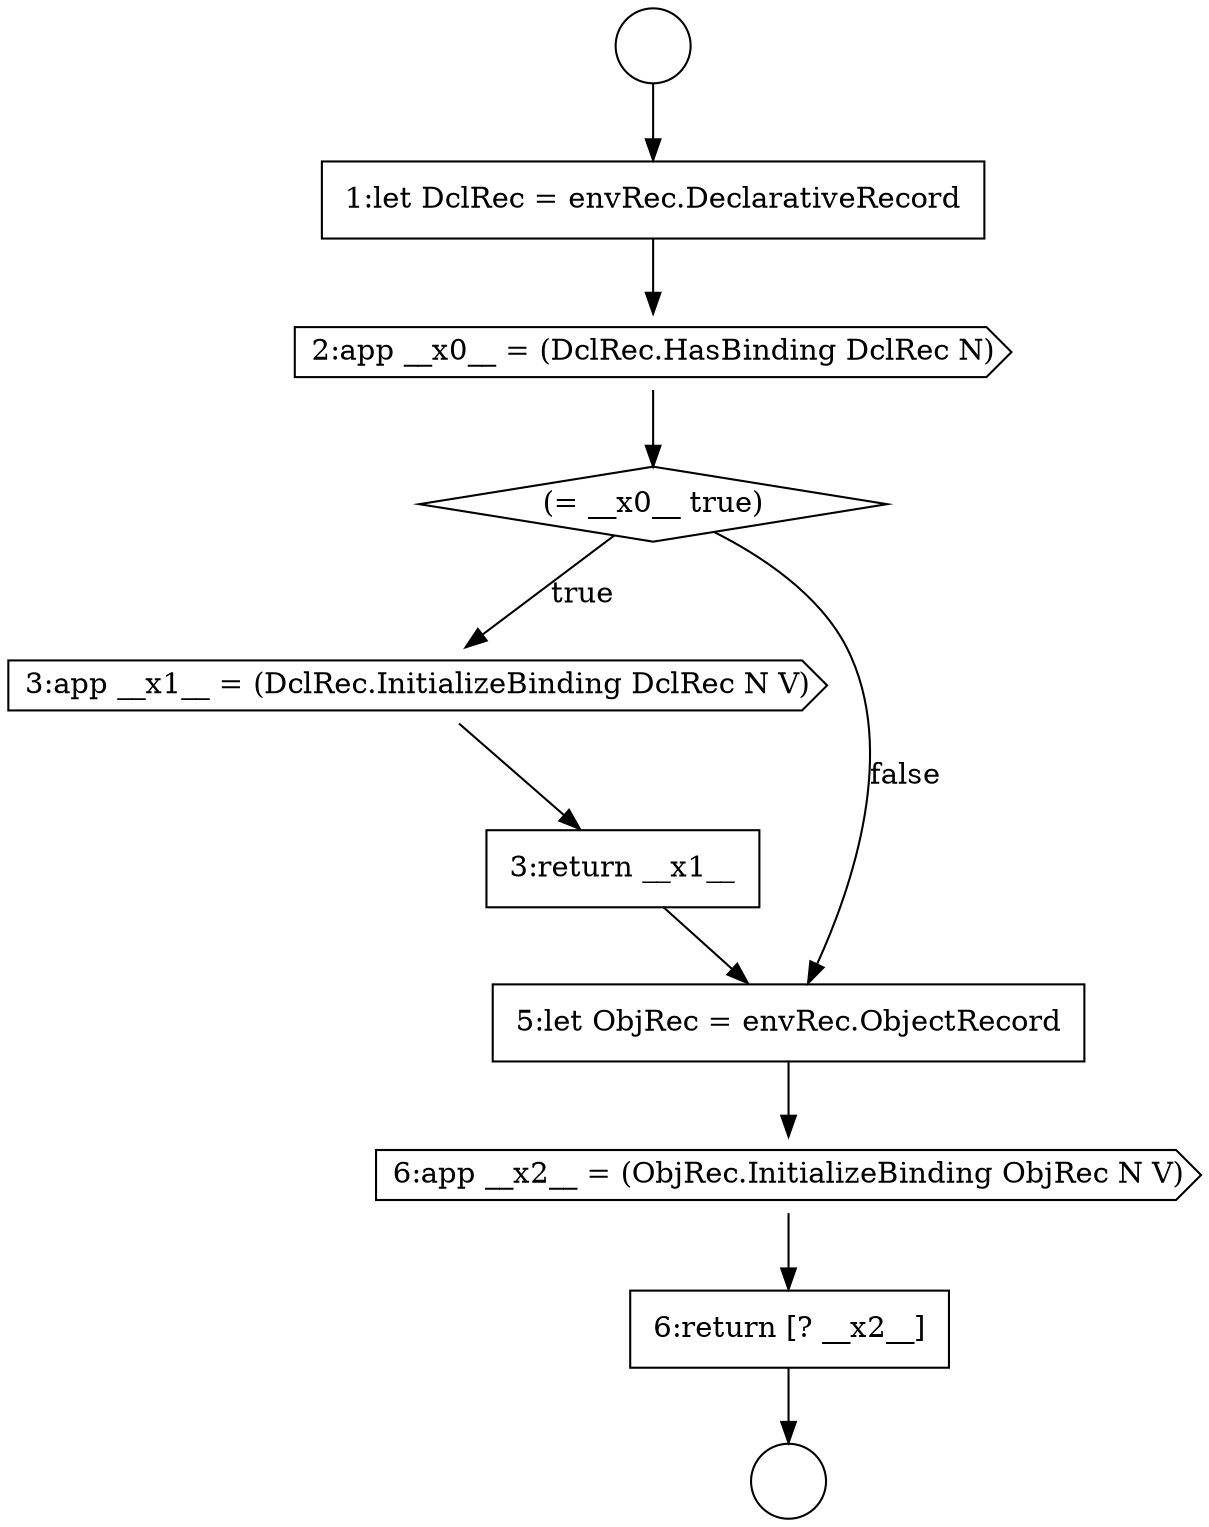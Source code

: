 digraph {
  node1206 [shape=circle label=" " color="black" fillcolor="white" style=filled]
  node1210 [shape=cds, label=<<font color="black">3:app __x1__ = (DclRec.InitializeBinding DclRec N V)</font>> color="black" fillcolor="white" style=filled]
  node1209 [shape=diamond, label=<<font color="black">(= __x0__ true)</font>> color="black" fillcolor="white" style=filled]
  node1213 [shape=cds, label=<<font color="black">6:app __x2__ = (ObjRec.InitializeBinding ObjRec N V)</font>> color="black" fillcolor="white" style=filled]
  node1208 [shape=cds, label=<<font color="black">2:app __x0__ = (DclRec.HasBinding DclRec N)</font>> color="black" fillcolor="white" style=filled]
  node1212 [shape=none, margin=0, label=<<font color="black">
    <table border="0" cellborder="1" cellspacing="0" cellpadding="10">
      <tr><td align="left">5:let ObjRec = envRec.ObjectRecord</td></tr>
    </table>
  </font>> color="black" fillcolor="white" style=filled]
  node1211 [shape=none, margin=0, label=<<font color="black">
    <table border="0" cellborder="1" cellspacing="0" cellpadding="10">
      <tr><td align="left">3:return __x1__</td></tr>
    </table>
  </font>> color="black" fillcolor="white" style=filled]
  node1205 [shape=circle label=" " color="black" fillcolor="white" style=filled]
  node1214 [shape=none, margin=0, label=<<font color="black">
    <table border="0" cellborder="1" cellspacing="0" cellpadding="10">
      <tr><td align="left">6:return [? __x2__]</td></tr>
    </table>
  </font>> color="black" fillcolor="white" style=filled]
  node1207 [shape=none, margin=0, label=<<font color="black">
    <table border="0" cellborder="1" cellspacing="0" cellpadding="10">
      <tr><td align="left">1:let DclRec = envRec.DeclarativeRecord</td></tr>
    </table>
  </font>> color="black" fillcolor="white" style=filled]
  node1208 -> node1209 [ color="black"]
  node1214 -> node1206 [ color="black"]
  node1213 -> node1214 [ color="black"]
  node1207 -> node1208 [ color="black"]
  node1210 -> node1211 [ color="black"]
  node1211 -> node1212 [ color="black"]
  node1205 -> node1207 [ color="black"]
  node1212 -> node1213 [ color="black"]
  node1209 -> node1210 [label=<<font color="black">true</font>> color="black"]
  node1209 -> node1212 [label=<<font color="black">false</font>> color="black"]
}
